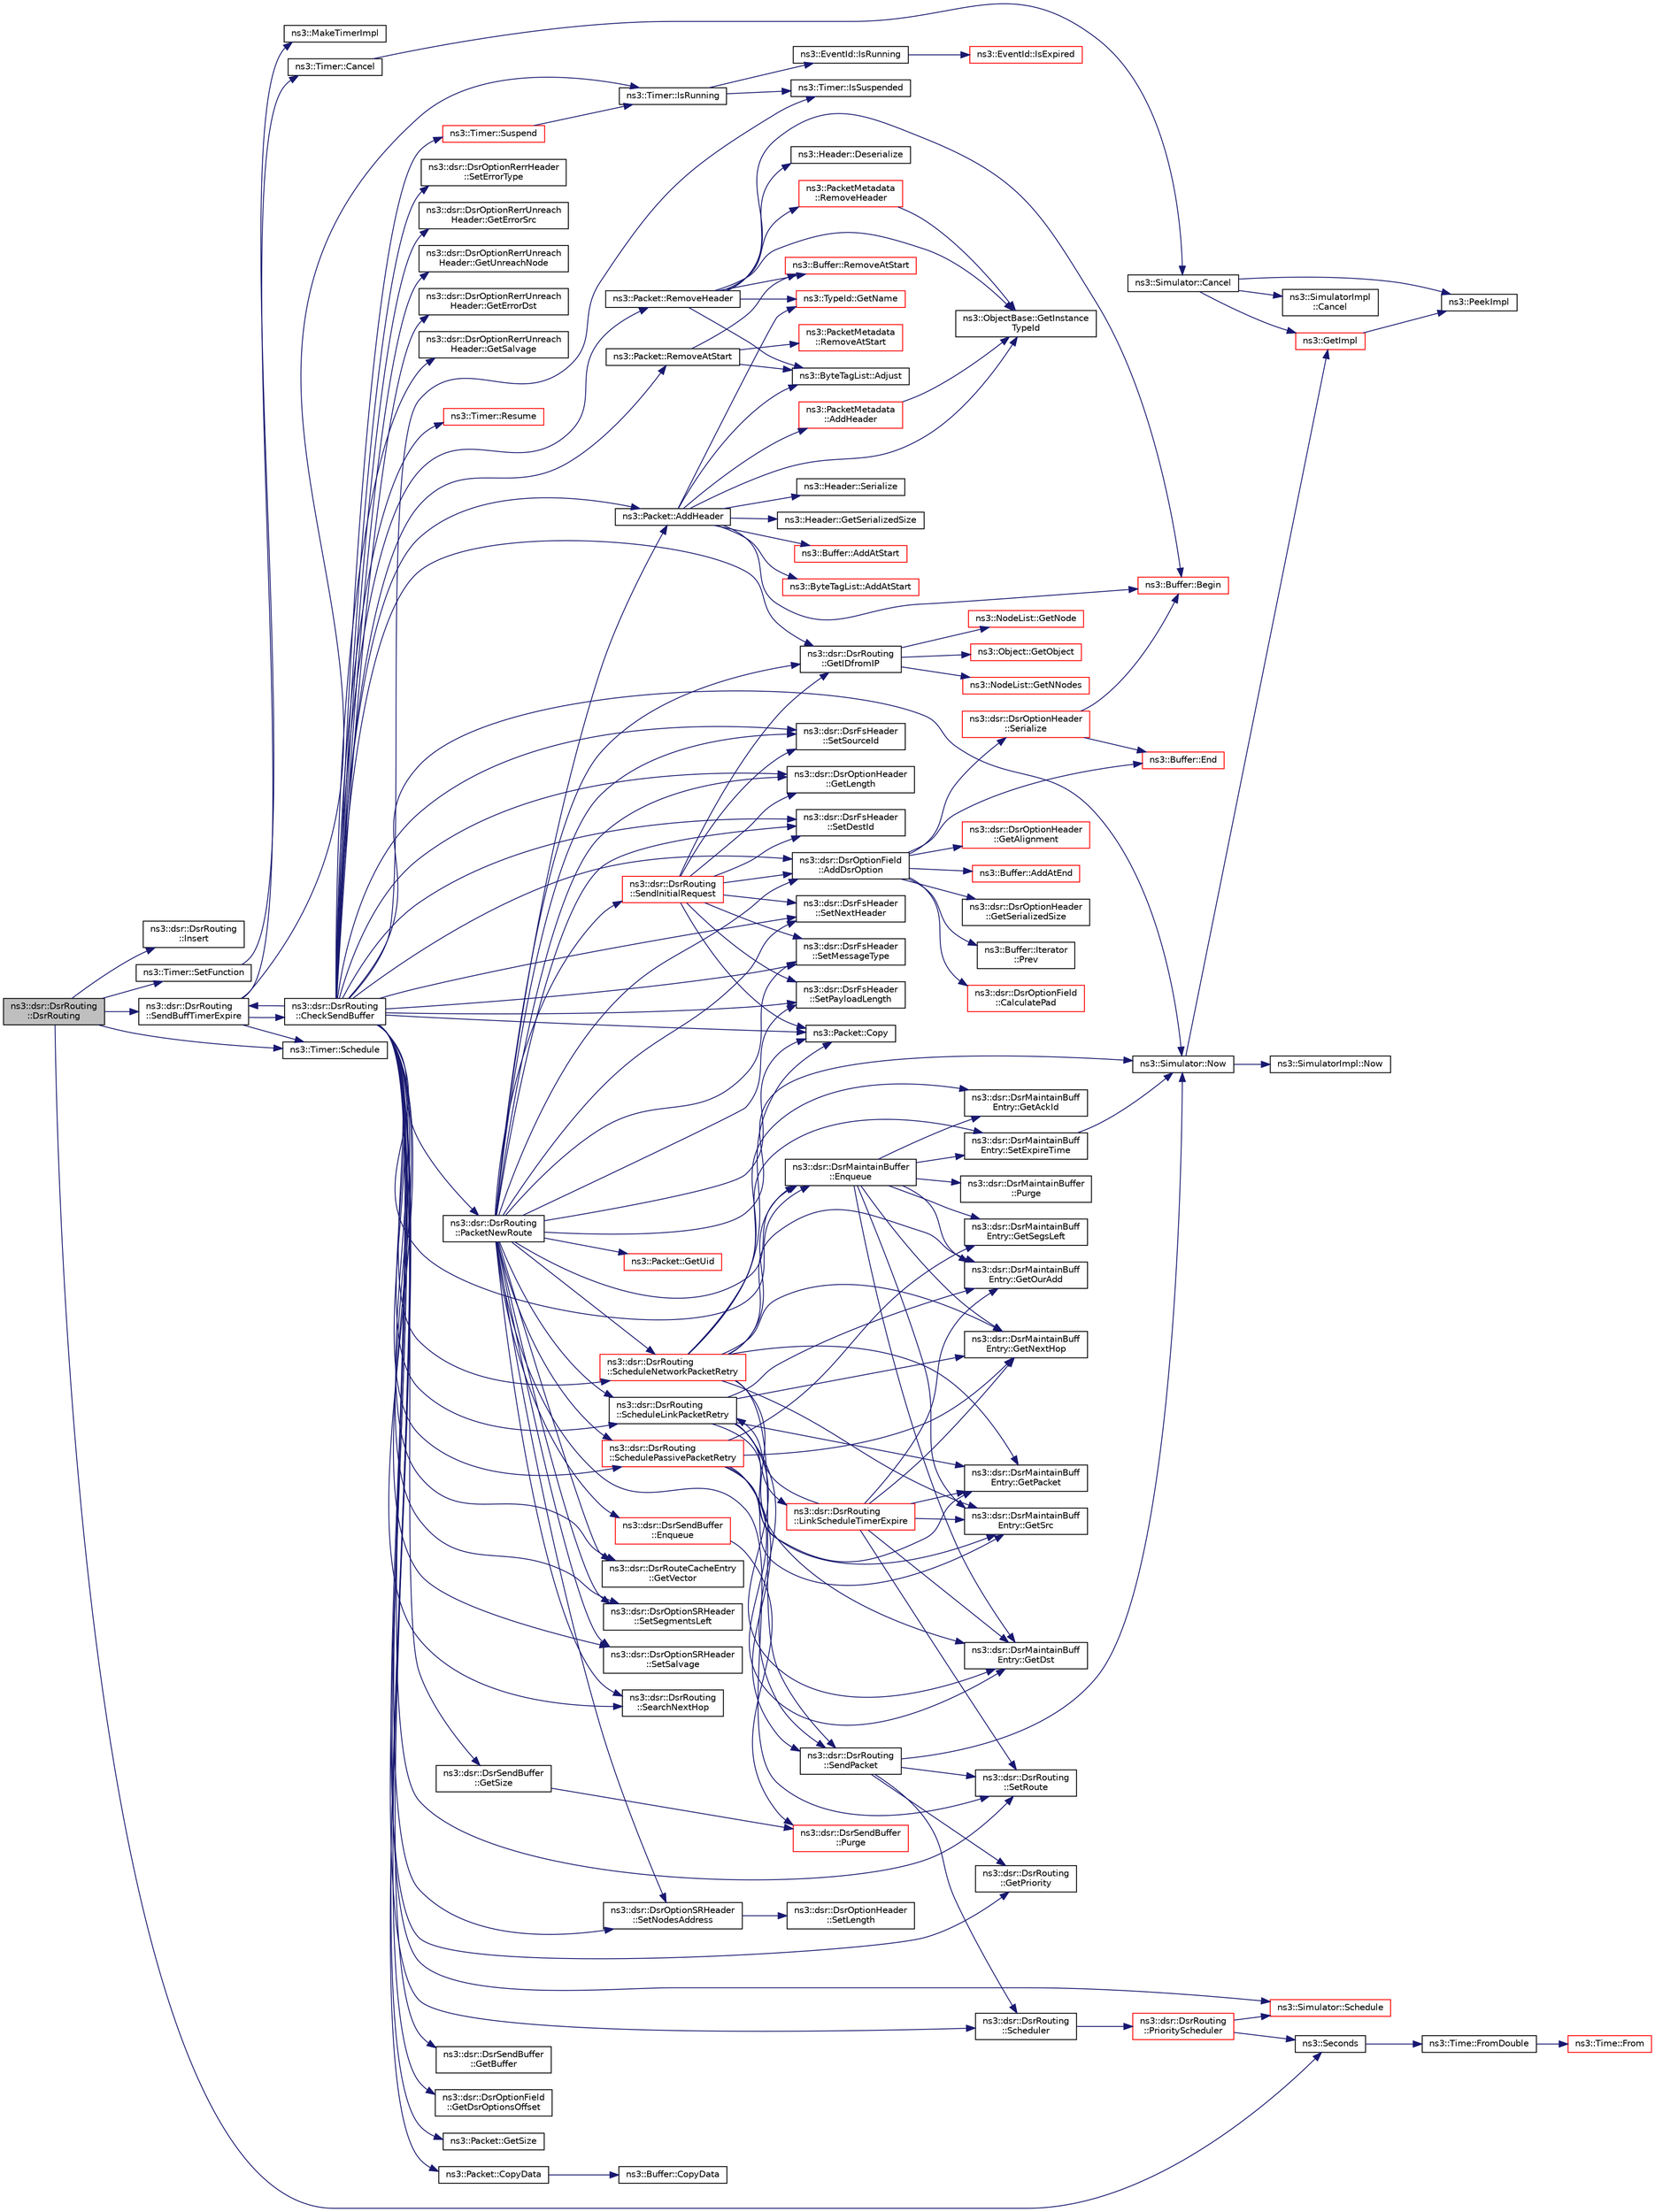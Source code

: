 digraph "ns3::dsr::DsrRouting::DsrRouting"
{
  edge [fontname="Helvetica",fontsize="10",labelfontname="Helvetica",labelfontsize="10"];
  node [fontname="Helvetica",fontsize="10",shape=record];
  rankdir="LR";
  Node1 [label="ns3::dsr::DsrRouting\l::DsrRouting",height=0.2,width=0.4,color="black", fillcolor="grey75", style="filled", fontcolor="black"];
  Node1 -> Node2 [color="midnightblue",fontsize="10",style="solid"];
  Node2 [label="ns3::dsr::DsrRouting\l::Insert",height=0.2,width=0.4,color="black", fillcolor="white", style="filled",URL="$df/d32/classns3_1_1dsr_1_1DsrRouting.html#af84bc8969d7d9e4ff167cab6bca88ce0",tooltip="Insert a new Dsr Option. "];
  Node1 -> Node3 [color="midnightblue",fontsize="10",style="solid"];
  Node3 [label="ns3::Timer::SetFunction",height=0.2,width=0.4,color="black", fillcolor="white", style="filled",URL="$d0/d3e/classns3_1_1Timer.html#a044b29030c9de99298d51ac0ccfc104c"];
  Node3 -> Node4 [color="midnightblue",fontsize="10",style="solid"];
  Node4 [label="ns3::MakeTimerImpl",height=0.2,width=0.4,color="black", fillcolor="white", style="filled",URL="$dc/d8c/group__timerimpl.html#ga748e39fd757c246f91d3488175ec12b5"];
  Node1 -> Node5 [color="midnightblue",fontsize="10",style="solid"];
  Node5 [label="ns3::dsr::DsrRouting\l::SendBuffTimerExpire",height=0.2,width=0.4,color="black", fillcolor="white", style="filled",URL="$df/d32/classns3_1_1dsr_1_1DsrRouting.html#a10273aec775b5cf12eafb03ee46c4397",tooltip="The send buffer timer expire. "];
  Node5 -> Node6 [color="midnightblue",fontsize="10",style="solid"];
  Node6 [label="ns3::Timer::IsRunning",height=0.2,width=0.4,color="black", fillcolor="white", style="filled",URL="$d0/d3e/classns3_1_1Timer.html#addbc6c740f21ddeb6ad358557962b24c"];
  Node6 -> Node7 [color="midnightblue",fontsize="10",style="solid"];
  Node7 [label="ns3::Timer::IsSuspended",height=0.2,width=0.4,color="black", fillcolor="white", style="filled",URL="$d0/d3e/classns3_1_1Timer.html#a6eaea57766ec5e85023264fe2fb69066"];
  Node6 -> Node8 [color="midnightblue",fontsize="10",style="solid"];
  Node8 [label="ns3::EventId::IsRunning",height=0.2,width=0.4,color="black", fillcolor="white", style="filled",URL="$d1/df8/classns3_1_1EventId.html#aabf8476d1a080c199ea0c6aa9ccea372"];
  Node8 -> Node9 [color="midnightblue",fontsize="10",style="solid"];
  Node9 [label="ns3::EventId::IsExpired",height=0.2,width=0.4,color="red", fillcolor="white", style="filled",URL="$d1/df8/classns3_1_1EventId.html#a5c30c92e7c1c34b4e8505cc07ed71b02"];
  Node5 -> Node10 [color="midnightblue",fontsize="10",style="solid"];
  Node10 [label="ns3::Timer::Cancel",height=0.2,width=0.4,color="black", fillcolor="white", style="filled",URL="$d0/d3e/classns3_1_1Timer.html#ac8261489cfc3361ab869ea2387cfc841"];
  Node10 -> Node11 [color="midnightblue",fontsize="10",style="solid"];
  Node11 [label="ns3::Simulator::Cancel",height=0.2,width=0.4,color="black", fillcolor="white", style="filled",URL="$d7/deb/classns3_1_1Simulator.html#a1b903a62d6117ef28f7ba3c6500689bf"];
  Node11 -> Node12 [color="midnightblue",fontsize="10",style="solid"];
  Node12 [label="ns3::PeekImpl",height=0.2,width=0.4,color="black", fillcolor="white", style="filled",URL="$d4/d8b/group__simulator.html#ga233c5c38de117e4e4a5a9cd168694792",tooltip="Get the static SimulatorImpl instance. "];
  Node11 -> Node13 [color="midnightblue",fontsize="10",style="solid"];
  Node13 [label="ns3::GetImpl",height=0.2,width=0.4,color="red", fillcolor="white", style="filled",URL="$d4/d8b/group__simulator.html#ga42eb4eddad41528d4d99794a3dae3fd0",tooltip="Get the SimulatorImpl singleton. "];
  Node13 -> Node12 [color="midnightblue",fontsize="10",style="solid"];
  Node11 -> Node14 [color="midnightblue",fontsize="10",style="solid"];
  Node14 [label="ns3::SimulatorImpl\l::Cancel",height=0.2,width=0.4,color="black", fillcolor="white", style="filled",URL="$d2/d19/classns3_1_1SimulatorImpl.html#ad117e616c99c915ddac6267a74804807"];
  Node5 -> Node15 [color="midnightblue",fontsize="10",style="solid"];
  Node15 [label="ns3::Timer::Schedule",height=0.2,width=0.4,color="black", fillcolor="white", style="filled",URL="$d0/d3e/classns3_1_1Timer.html#ac3345d696887578f518b19f359f7f94b"];
  Node5 -> Node16 [color="midnightblue",fontsize="10",style="solid"];
  Node16 [label="ns3::dsr::DsrRouting\l::CheckSendBuffer",height=0.2,width=0.4,color="black", fillcolor="white", style="filled",URL="$df/d32/classns3_1_1dsr_1_1DsrRouting.html#a03ace9023e9fe58434dc004123c7d9e0",tooltip="Check the send buffer of packets with route when send buffer timer expire. "];
  Node16 -> Node17 [color="midnightblue",fontsize="10",style="solid"];
  Node17 [label="ns3::Simulator::Now",height=0.2,width=0.4,color="black", fillcolor="white", style="filled",URL="$d7/deb/classns3_1_1Simulator.html#ac3178fa975b419f7875e7105be122800"];
  Node17 -> Node13 [color="midnightblue",fontsize="10",style="solid"];
  Node17 -> Node18 [color="midnightblue",fontsize="10",style="solid"];
  Node18 [label="ns3::SimulatorImpl::Now",height=0.2,width=0.4,color="black", fillcolor="white", style="filled",URL="$d2/d19/classns3_1_1SimulatorImpl.html#aa516c50060846adc6fd316e83ef0797c"];
  Node16 -> Node19 [color="midnightblue",fontsize="10",style="solid"];
  Node19 [label="ns3::dsr::DsrSendBuffer\l::GetSize",height=0.2,width=0.4,color="black", fillcolor="white", style="filled",URL="$da/d14/classns3_1_1dsr_1_1DsrSendBuffer.html#a0ecf75786eef7193fa5a5d84b2b7a1f0"];
  Node19 -> Node20 [color="midnightblue",fontsize="10",style="solid"];
  Node20 [label="ns3::dsr::DsrSendBuffer\l::Purge",height=0.2,width=0.4,color="red", fillcolor="white", style="filled",URL="$da/d14/classns3_1_1dsr_1_1DsrSendBuffer.html#a4fc2bdaf29505ff9ec26f75b2e387e29",tooltip="Remove all expired entries. "];
  Node16 -> Node21 [color="midnightblue",fontsize="10",style="solid"];
  Node21 [label="ns3::dsr::DsrSendBuffer\l::GetBuffer",height=0.2,width=0.4,color="black", fillcolor="white", style="filled",URL="$da/d14/classns3_1_1dsr_1_1DsrSendBuffer.html#ad21223587fd6ae3a42b124416e877305"];
  Node16 -> Node22 [color="midnightblue",fontsize="10",style="solid"];
  Node22 [label="ns3::Packet::RemoveHeader",height=0.2,width=0.4,color="black", fillcolor="white", style="filled",URL="$dd/d7a/classns3_1_1Packet.html#a0961eccf975d75f902d40956c93ba63e",tooltip="Deserialize and remove the header from the internal buffer. "];
  Node22 -> Node23 [color="midnightblue",fontsize="10",style="solid"];
  Node23 [label="ns3::Header::Deserialize",height=0.2,width=0.4,color="black", fillcolor="white", style="filled",URL="$d6/dae/classns3_1_1Header.html#a78be9400bb66b2a8543606f395ef5396"];
  Node22 -> Node24 [color="midnightblue",fontsize="10",style="solid"];
  Node24 [label="ns3::Buffer::Begin",height=0.2,width=0.4,color="red", fillcolor="white", style="filled",URL="$da/d85/classns3_1_1Buffer.html#a893d4bf50df13e730b6cd0fda91b967f"];
  Node22 -> Node25 [color="midnightblue",fontsize="10",style="solid"];
  Node25 [label="ns3::ObjectBase::GetInstance\lTypeId",height=0.2,width=0.4,color="black", fillcolor="white", style="filled",URL="$d2/dac/classns3_1_1ObjectBase.html#abe5b43a6f5b99a92a4c3122db31f06fb"];
  Node22 -> Node26 [color="midnightblue",fontsize="10",style="solid"];
  Node26 [label="ns3::TypeId::GetName",height=0.2,width=0.4,color="red", fillcolor="white", style="filled",URL="$d6/d11/classns3_1_1TypeId.html#aa3c41c79ae428b3cb396a9c6bb3ef314"];
  Node22 -> Node27 [color="midnightblue",fontsize="10",style="solid"];
  Node27 [label="ns3::Buffer::RemoveAtStart",height=0.2,width=0.4,color="red", fillcolor="white", style="filled",URL="$da/d85/classns3_1_1Buffer.html#adeecbb3e8f518aec6fee0437578ade4b"];
  Node22 -> Node28 [color="midnightblue",fontsize="10",style="solid"];
  Node28 [label="ns3::ByteTagList::Adjust",height=0.2,width=0.4,color="black", fillcolor="white", style="filled",URL="$dd/d64/classns3_1_1ByteTagList.html#a1fec06d7e6daaf8039cf2a148e4090f2"];
  Node22 -> Node29 [color="midnightblue",fontsize="10",style="solid"];
  Node29 [label="ns3::PacketMetadata\l::RemoveHeader",height=0.2,width=0.4,color="red", fillcolor="white", style="filled",URL="$d1/db1/classns3_1_1PacketMetadata.html#afa8a589ec783d4998516d7f39f21242d",tooltip="Remove an header. "];
  Node29 -> Node25 [color="midnightblue",fontsize="10",style="solid"];
  Node16 -> Node30 [color="midnightblue",fontsize="10",style="solid"];
  Node30 [label="ns3::dsr::DsrOptionField\l::GetDsrOptionsOffset",height=0.2,width=0.4,color="black", fillcolor="white", style="filled",URL="$d7/d28/classns3_1_1dsr_1_1DsrOptionField.html#a38af1f50ae6f4e7a4a4cf6afd99c5a74",tooltip="Get the offset where the options begin, measured from the start of the extension header. "];
  Node16 -> Node31 [color="midnightblue",fontsize="10",style="solid"];
  Node31 [label="ns3::Packet::RemoveAtStart",height=0.2,width=0.4,color="black", fillcolor="white", style="filled",URL="$dd/d7a/classns3_1_1Packet.html#a78aa207e7921dd2f9f7e0d0b7a1c730a",tooltip="Remove size bytes from the start of the current packet. "];
  Node31 -> Node27 [color="midnightblue",fontsize="10",style="solid"];
  Node31 -> Node28 [color="midnightblue",fontsize="10",style="solid"];
  Node31 -> Node32 [color="midnightblue",fontsize="10",style="solid"];
  Node32 [label="ns3::PacketMetadata\l::RemoveAtStart",height=0.2,width=0.4,color="red", fillcolor="white", style="filled",URL="$d1/db1/classns3_1_1PacketMetadata.html#a9a0300e7ae709f269d59b6733e590d56",tooltip="Remove a chunk of metadata at the metadata start. "];
  Node16 -> Node33 [color="midnightblue",fontsize="10",style="solid"];
  Node33 [label="ns3::Packet::Copy",height=0.2,width=0.4,color="black", fillcolor="white", style="filled",URL="$dd/d7a/classns3_1_1Packet.html#a5d5c70802a5f77fc5f0001e0cfc1898b",tooltip="performs a COW copy of the packet. "];
  Node16 -> Node34 [color="midnightblue",fontsize="10",style="solid"];
  Node34 [label="ns3::Packet::GetSize",height=0.2,width=0.4,color="black", fillcolor="white", style="filled",URL="$dd/d7a/classns3_1_1Packet.html#a462855c9929954d4301a4edfe55f4f1c",tooltip="Returns the the size in bytes of the packet (including the zero-filled initial payload). "];
  Node16 -> Node35 [color="midnightblue",fontsize="10",style="solid"];
  Node35 [label="ns3::Packet::CopyData",height=0.2,width=0.4,color="black", fillcolor="white", style="filled",URL="$dd/d7a/classns3_1_1Packet.html#a5a6d304b9e0d90733919ffe224b98f0d",tooltip="Copy the packet contents to a byte buffer. "];
  Node35 -> Node36 [color="midnightblue",fontsize="10",style="solid"];
  Node36 [label="ns3::Buffer::CopyData",height=0.2,width=0.4,color="black", fillcolor="white", style="filled",URL="$da/d85/classns3_1_1Buffer.html#aec4a3fd349f94e449b4b2d14dd964a4c"];
  Node16 -> Node37 [color="midnightblue",fontsize="10",style="solid"];
  Node37 [label="ns3::dsr::DsrOptionRerrHeader\l::SetErrorType",height=0.2,width=0.4,color="black", fillcolor="white", style="filled",URL="$d6/d26/classns3_1_1dsr_1_1DsrOptionRerrHeader.html#a276e77bd18c2df8bee92759f6d789701",tooltip="Set the route error type. "];
  Node16 -> Node38 [color="midnightblue",fontsize="10",style="solid"];
  Node38 [label="ns3::dsr::DsrOptionRerrUnreach\lHeader::GetErrorSrc",height=0.2,width=0.4,color="black", fillcolor="white", style="filled",URL="$d0/d90/classns3_1_1dsr_1_1DsrOptionRerrUnreachHeader.html#af20fee94c77b871730fae3e29b4a0f4a",tooltip="Get the route error source address. "];
  Node16 -> Node39 [color="midnightblue",fontsize="10",style="solid"];
  Node39 [label="ns3::dsr::DsrOptionRerrUnreach\lHeader::GetUnreachNode",height=0.2,width=0.4,color="black", fillcolor="white", style="filled",URL="$d0/d90/classns3_1_1dsr_1_1DsrOptionRerrUnreachHeader.html#a25398f4ae81b699369559c861404e0b9",tooltip="Get the unreachable node ip address. "];
  Node16 -> Node40 [color="midnightblue",fontsize="10",style="solid"];
  Node40 [label="ns3::dsr::DsrOptionRerrUnreach\lHeader::GetErrorDst",height=0.2,width=0.4,color="black", fillcolor="white", style="filled",URL="$d0/d90/classns3_1_1dsr_1_1DsrOptionRerrUnreachHeader.html#ad52af57129fd6d28969a2a1f256b5cd5",tooltip="Get the error destination ip address. "];
  Node16 -> Node41 [color="midnightblue",fontsize="10",style="solid"];
  Node41 [label="ns3::dsr::DsrOptionRerrUnreach\lHeader::GetSalvage",height=0.2,width=0.4,color="black", fillcolor="white", style="filled",URL="$d0/d90/classns3_1_1dsr_1_1DsrOptionRerrUnreachHeader.html#accb89e9b2908de0a0fcd4db3a0ec2246",tooltip="Get the salvage value of the packet. "];
  Node16 -> Node42 [color="midnightblue",fontsize="10",style="solid"];
  Node42 [label="ns3::dsr::DsrRouteCacheEntry\l::GetVector",height=0.2,width=0.4,color="black", fillcolor="white", style="filled",URL="$d3/d34/classns3_1_1dsr_1_1DsrRouteCacheEntry.html#ae4da0e5291ffddc5ea66df0a8085bb6c"];
  Node16 -> Node43 [color="midnightblue",fontsize="10",style="solid"];
  Node43 [label="ns3::dsr::DsrOptionSRHeader\l::SetNodesAddress",height=0.2,width=0.4,color="black", fillcolor="white", style="filled",URL="$dc/d0a/classns3_1_1dsr_1_1DsrOptionSRHeader.html#aede4f60ddf515ed837f9c0d64cf8dadd",tooltip="Set the vector of ipv4 address. "];
  Node43 -> Node44 [color="midnightblue",fontsize="10",style="solid"];
  Node44 [label="ns3::dsr::DsrOptionHeader\l::SetLength",height=0.2,width=0.4,color="black", fillcolor="white", style="filled",URL="$da/d3b/classns3_1_1dsr_1_1DsrOptionHeader.html#ac13ae881ef80b4c2fce6d59f8aa0fa3e",tooltip="Set the option length. "];
  Node16 -> Node45 [color="midnightblue",fontsize="10",style="solid"];
  Node45 [label="ns3::dsr::DsrOptionSRHeader\l::SetSegmentsLeft",height=0.2,width=0.4,color="black", fillcolor="white", style="filled",URL="$dc/d0a/classns3_1_1dsr_1_1DsrOptionSRHeader.html#ab4f451b0b38ab65c84c18d0c3cbb5fd9"];
  Node16 -> Node46 [color="midnightblue",fontsize="10",style="solid"];
  Node46 [label="ns3::dsr::DsrOptionSRHeader\l::SetSalvage",height=0.2,width=0.4,color="black", fillcolor="white", style="filled",URL="$dc/d0a/classns3_1_1dsr_1_1DsrOptionSRHeader.html#a70a69c4774bf6dc7d5e840a2e5e67b71"];
  Node16 -> Node47 [color="midnightblue",fontsize="10",style="solid"];
  Node47 [label="ns3::dsr::DsrRouting\l::SearchNextHop",height=0.2,width=0.4,color="black", fillcolor="white", style="filled",URL="$df/d32/classns3_1_1dsr_1_1DsrRouting.html#aa1b16658c14499af76ca7dd69c034f22",tooltip="Get the next hop of the route. "];
  Node16 -> Node48 [color="midnightblue",fontsize="10",style="solid"];
  Node48 [label="ns3::dsr::DsrRouting\l::PacketNewRoute",height=0.2,width=0.4,color="black", fillcolor="white", style="filled",URL="$df/d32/classns3_1_1dsr_1_1DsrRouting.html#ae70ab39db551d1d81afc081196f78017",tooltip="When route vector corrupted, originate a new packet, normally not happening. "];
  Node48 -> Node17 [color="midnightblue",fontsize="10",style="solid"];
  Node48 -> Node33 [color="midnightblue",fontsize="10",style="solid"];
  Node48 -> Node49 [color="midnightblue",fontsize="10",style="solid"];
  Node49 [label="ns3::dsr::DsrSendBuffer\l::Enqueue",height=0.2,width=0.4,color="red", fillcolor="white", style="filled",URL="$da/d14/classns3_1_1dsr_1_1DsrSendBuffer.html#aac846f6a38f6fc6431c8483103ed5121"];
  Node49 -> Node20 [color="midnightblue",fontsize="10",style="solid"];
  Node48 -> Node50 [color="midnightblue",fontsize="10",style="solid"];
  Node50 [label="ns3::Packet::GetUid",height=0.2,width=0.4,color="red", fillcolor="white", style="filled",URL="$dd/d7a/classns3_1_1Packet.html#a1f212c825b50e54d94f5b9ae99592e6a",tooltip="Returns the packet&#39;s Uid. "];
  Node48 -> Node51 [color="midnightblue",fontsize="10",style="solid"];
  Node51 [label="ns3::dsr::DsrRouting\l::SendInitialRequest",height=0.2,width=0.4,color="red", fillcolor="white", style="filled",URL="$df/d32/classns3_1_1dsr_1_1DsrRouting.html#a74777d1806e768fccc1c2fe169b42c98",tooltip="Broadcast the route request packet in subnet. "];
  Node51 -> Node52 [color="midnightblue",fontsize="10",style="solid"];
  Node52 [label="ns3::dsr::DsrFsHeader\l::SetNextHeader",height=0.2,width=0.4,color="black", fillcolor="white", style="filled",URL="$dc/dc2/classns3_1_1dsr_1_1DsrFsHeader.html#a31fa870af83764f8de3e37b739e0df39",tooltip="Set the \"Next header\" field. "];
  Node51 -> Node53 [color="midnightblue",fontsize="10",style="solid"];
  Node53 [label="ns3::dsr::DsrFsHeader\l::SetMessageType",height=0.2,width=0.4,color="black", fillcolor="white", style="filled",URL="$dc/dc2/classns3_1_1dsr_1_1DsrFsHeader.html#ab53490ba4b796d8bc64e2387cb614808"];
  Node51 -> Node54 [color="midnightblue",fontsize="10",style="solid"];
  Node54 [label="ns3::dsr::DsrFsHeader\l::SetSourceId",height=0.2,width=0.4,color="black", fillcolor="white", style="filled",URL="$dc/dc2/classns3_1_1dsr_1_1DsrFsHeader.html#a23f04e783e7f9e900bf17f173d96f4ee"];
  Node51 -> Node55 [color="midnightblue",fontsize="10",style="solid"];
  Node55 [label="ns3::dsr::DsrRouting\l::GetIDfromIP",height=0.2,width=0.4,color="black", fillcolor="white", style="filled",URL="$df/d32/classns3_1_1dsr_1_1DsrRouting.html#a4593e50d5f36e9b9b013fe0422067c44",tooltip="Get the node id from ip address. "];
  Node55 -> Node56 [color="midnightblue",fontsize="10",style="solid"];
  Node56 [label="ns3::NodeList::GetNNodes",height=0.2,width=0.4,color="red", fillcolor="white", style="filled",URL="$d0/dd8/classns3_1_1NodeList.html#a1d110b1670005895dd5812baab13682a"];
  Node55 -> Node57 [color="midnightblue",fontsize="10",style="solid"];
  Node57 [label="ns3::NodeList::GetNode",height=0.2,width=0.4,color="red", fillcolor="white", style="filled",URL="$d0/dd8/classns3_1_1NodeList.html#a80ac09977d48d29db5c704ac8483cf6c"];
  Node55 -> Node58 [color="midnightblue",fontsize="10",style="solid"];
  Node58 [label="ns3::Object::GetObject",height=0.2,width=0.4,color="red", fillcolor="white", style="filled",URL="$d9/d77/classns3_1_1Object.html#a13e18c00017096c8381eb651d5bd0783"];
  Node51 -> Node59 [color="midnightblue",fontsize="10",style="solid"];
  Node59 [label="ns3::dsr::DsrFsHeader\l::SetDestId",height=0.2,width=0.4,color="black", fillcolor="white", style="filled",URL="$dc/dc2/classns3_1_1dsr_1_1DsrFsHeader.html#a366ce2a526714d7d5c1b030c93cfce2b"];
  Node51 -> Node60 [color="midnightblue",fontsize="10",style="solid"];
  Node60 [label="ns3::dsr::DsrOptionField\l::AddDsrOption",height=0.2,width=0.4,color="black", fillcolor="white", style="filled",URL="$d7/d28/classns3_1_1dsr_1_1DsrOptionField.html#acd03d07018e22f5e2b23975fae84fb3c",tooltip="Serialize the option, prepending pad1 or padn option as necessary. "];
  Node60 -> Node61 [color="midnightblue",fontsize="10",style="solid"];
  Node61 [label="ns3::dsr::DsrOptionField\l::CalculatePad",height=0.2,width=0.4,color="red", fillcolor="white", style="filled",URL="$d7/d28/classns3_1_1dsr_1_1DsrOptionField.html#a83b979a52f0e70889f34e58ea5398433",tooltip="Calculate padding. "];
  Node60 -> Node62 [color="midnightblue",fontsize="10",style="solid"];
  Node62 [label="ns3::dsr::DsrOptionHeader\l::GetAlignment",height=0.2,width=0.4,color="red", fillcolor="white", style="filled",URL="$da/d3b/classns3_1_1dsr_1_1DsrOptionHeader.html#aec0e060fd744d1c002c5b80c74a44232",tooltip="Get the Alignment requirement of this option header. "];
  Node60 -> Node63 [color="midnightblue",fontsize="10",style="solid"];
  Node63 [label="ns3::Buffer::AddAtEnd",height=0.2,width=0.4,color="red", fillcolor="white", style="filled",URL="$da/d85/classns3_1_1Buffer.html#a92dd87809af24fb10696fee9a9cb56cf"];
  Node60 -> Node64 [color="midnightblue",fontsize="10",style="solid"];
  Node64 [label="ns3::dsr::DsrOptionHeader\l::GetSerializedSize",height=0.2,width=0.4,color="black", fillcolor="white", style="filled",URL="$da/d3b/classns3_1_1dsr_1_1DsrOptionHeader.html#a654dd65cf8686660e0b7a32c84a432ce",tooltip="Get the serialized size of the packet. "];
  Node60 -> Node65 [color="midnightblue",fontsize="10",style="solid"];
  Node65 [label="ns3::Buffer::End",height=0.2,width=0.4,color="red", fillcolor="white", style="filled",URL="$da/d85/classns3_1_1Buffer.html#a52207c7aed7bae89fba2f9e997c82724"];
  Node60 -> Node66 [color="midnightblue",fontsize="10",style="solid"];
  Node66 [label="ns3::Buffer::Iterator\l::Prev",height=0.2,width=0.4,color="black", fillcolor="white", style="filled",URL="$d0/daf/classns3_1_1Buffer_1_1Iterator.html#a9913fb3b506a9f6efe46060531f051d8"];
  Node60 -> Node67 [color="midnightblue",fontsize="10",style="solid"];
  Node67 [label="ns3::dsr::DsrOptionHeader\l::Serialize",height=0.2,width=0.4,color="red", fillcolor="white", style="filled",URL="$da/d3b/classns3_1_1dsr_1_1DsrOptionHeader.html#a04d7999f22a25e1ccbde838e6c9bd7e1",tooltip="Serialize the packet. "];
  Node67 -> Node24 [color="midnightblue",fontsize="10",style="solid"];
  Node67 -> Node65 [color="midnightblue",fontsize="10",style="solid"];
  Node51 -> Node68 [color="midnightblue",fontsize="10",style="solid"];
  Node68 [label="ns3::dsr::DsrOptionHeader\l::GetLength",height=0.2,width=0.4,color="black", fillcolor="white", style="filled",URL="$da/d3b/classns3_1_1dsr_1_1DsrOptionHeader.html#a0db5f2db2771d63e9579de6824a1cd5c",tooltip="Get the option length. "];
  Node51 -> Node69 [color="midnightblue",fontsize="10",style="solid"];
  Node69 [label="ns3::dsr::DsrFsHeader\l::SetPayloadLength",height=0.2,width=0.4,color="black", fillcolor="white", style="filled",URL="$dc/dc2/classns3_1_1dsr_1_1DsrFsHeader.html#ad5d554d06faf5eb5b98d30a5eee9c87e"];
  Node51 -> Node33 [color="midnightblue",fontsize="10",style="solid"];
  Node48 -> Node52 [color="midnightblue",fontsize="10",style="solid"];
  Node48 -> Node53 [color="midnightblue",fontsize="10",style="solid"];
  Node48 -> Node54 [color="midnightblue",fontsize="10",style="solid"];
  Node48 -> Node55 [color="midnightblue",fontsize="10",style="solid"];
  Node48 -> Node59 [color="midnightblue",fontsize="10",style="solid"];
  Node48 -> Node42 [color="midnightblue",fontsize="10",style="solid"];
  Node48 -> Node47 [color="midnightblue",fontsize="10",style="solid"];
  Node48 -> Node43 [color="midnightblue",fontsize="10",style="solid"];
  Node48 -> Node45 [color="midnightblue",fontsize="10",style="solid"];
  Node48 -> Node46 [color="midnightblue",fontsize="10",style="solid"];
  Node48 -> Node68 [color="midnightblue",fontsize="10",style="solid"];
  Node48 -> Node69 [color="midnightblue",fontsize="10",style="solid"];
  Node48 -> Node60 [color="midnightblue",fontsize="10",style="solid"];
  Node48 -> Node70 [color="midnightblue",fontsize="10",style="solid"];
  Node70 [label="ns3::Packet::AddHeader",height=0.2,width=0.4,color="black", fillcolor="white", style="filled",URL="$dd/d7a/classns3_1_1Packet.html#a465108c595a0bc592095cbcab1832ed8",tooltip="Add header to this packet. "];
  Node70 -> Node71 [color="midnightblue",fontsize="10",style="solid"];
  Node71 [label="ns3::Header::GetSerializedSize",height=0.2,width=0.4,color="black", fillcolor="white", style="filled",URL="$d6/dae/classns3_1_1Header.html#a6ef0497eabc1b1fb0ad42738eb73f934"];
  Node70 -> Node25 [color="midnightblue",fontsize="10",style="solid"];
  Node70 -> Node26 [color="midnightblue",fontsize="10",style="solid"];
  Node70 -> Node72 [color="midnightblue",fontsize="10",style="solid"];
  Node72 [label="ns3::Buffer::AddAtStart",height=0.2,width=0.4,color="red", fillcolor="white", style="filled",URL="$da/d85/classns3_1_1Buffer.html#a8abd8164c3671d3dadc98fc66fade7b1"];
  Node70 -> Node28 [color="midnightblue",fontsize="10",style="solid"];
  Node70 -> Node73 [color="midnightblue",fontsize="10",style="solid"];
  Node73 [label="ns3::ByteTagList::AddAtStart",height=0.2,width=0.4,color="red", fillcolor="white", style="filled",URL="$dd/d64/classns3_1_1ByteTagList.html#acb4563fbe4299c55af41ba7a166b71d5"];
  Node70 -> Node74 [color="midnightblue",fontsize="10",style="solid"];
  Node74 [label="ns3::Header::Serialize",height=0.2,width=0.4,color="black", fillcolor="white", style="filled",URL="$d6/dae/classns3_1_1Header.html#afb61f1aac69ff8349a6bfe521fab5404"];
  Node70 -> Node24 [color="midnightblue",fontsize="10",style="solid"];
  Node70 -> Node75 [color="midnightblue",fontsize="10",style="solid"];
  Node75 [label="ns3::PacketMetadata\l::AddHeader",height=0.2,width=0.4,color="red", fillcolor="white", style="filled",URL="$d1/db1/classns3_1_1PacketMetadata.html#abdce736c4c5f647242f0808c0d2f9249",tooltip="Add an header. "];
  Node75 -> Node25 [color="midnightblue",fontsize="10",style="solid"];
  Node48 -> Node76 [color="midnightblue",fontsize="10",style="solid"];
  Node76 [label="ns3::dsr::DsrRouting\l::SetRoute",height=0.2,width=0.4,color="black", fillcolor="white", style="filled",URL="$df/d32/classns3_1_1dsr_1_1DsrRouting.html#a8a726fb52558a1a8172a5bd5b8cdb072",tooltip="Set the route to use for data packets, used by the option headers when sending data/control packets..."];
  Node48 -> Node77 [color="midnightblue",fontsize="10",style="solid"];
  Node77 [label="ns3::dsr::DsrMaintainBuffer\l::Enqueue",height=0.2,width=0.4,color="black", fillcolor="white", style="filled",URL="$d2/d89/classns3_1_1dsr_1_1DsrMaintainBuffer.html#a8ec30b5b9b0f6af36e61867327a47717",tooltip="Push entry in queue, if there is no entry with the same packet and destination address in queue..."];
  Node77 -> Node78 [color="midnightblue",fontsize="10",style="solid"];
  Node78 [label="ns3::dsr::DsrMaintainBuffer\l::Purge",height=0.2,width=0.4,color="black", fillcolor="white", style="filled",URL="$d2/d89/classns3_1_1dsr_1_1DsrMaintainBuffer.html#af12ee29b56abcaac29b60c0a544494b9",tooltip="Remove all expired entries. "];
  Node77 -> Node79 [color="midnightblue",fontsize="10",style="solid"];
  Node79 [label="ns3::dsr::DsrMaintainBuff\lEntry::GetNextHop",height=0.2,width=0.4,color="black", fillcolor="white", style="filled",URL="$dd/d10/classns3_1_1dsr_1_1DsrMaintainBuffEntry.html#a6a984d4169f808eb39c29468a03a7d62"];
  Node77 -> Node80 [color="midnightblue",fontsize="10",style="solid"];
  Node80 [label="ns3::dsr::DsrMaintainBuff\lEntry::GetOurAdd",height=0.2,width=0.4,color="black", fillcolor="white", style="filled",URL="$dd/d10/classns3_1_1dsr_1_1DsrMaintainBuffEntry.html#ac5e99d05ac9b0881ef0470a995f18e8c"];
  Node77 -> Node81 [color="midnightblue",fontsize="10",style="solid"];
  Node81 [label="ns3::dsr::DsrMaintainBuff\lEntry::GetSrc",height=0.2,width=0.4,color="black", fillcolor="white", style="filled",URL="$dd/d10/classns3_1_1dsr_1_1DsrMaintainBuffEntry.html#a025b861fb199499a6f4dfe0b3197bb87"];
  Node77 -> Node82 [color="midnightblue",fontsize="10",style="solid"];
  Node82 [label="ns3::dsr::DsrMaintainBuff\lEntry::GetDst",height=0.2,width=0.4,color="black", fillcolor="white", style="filled",URL="$dd/d10/classns3_1_1dsr_1_1DsrMaintainBuffEntry.html#ad943ce9ebc5e0154242f81da6196d472"];
  Node77 -> Node83 [color="midnightblue",fontsize="10",style="solid"];
  Node83 [label="ns3::dsr::DsrMaintainBuff\lEntry::GetAckId",height=0.2,width=0.4,color="black", fillcolor="white", style="filled",URL="$dd/d10/classns3_1_1dsr_1_1DsrMaintainBuffEntry.html#a2b1da51431035855f1c290c7381aa8a9"];
  Node77 -> Node84 [color="midnightblue",fontsize="10",style="solid"];
  Node84 [label="ns3::dsr::DsrMaintainBuff\lEntry::GetSegsLeft",height=0.2,width=0.4,color="black", fillcolor="white", style="filled",URL="$dd/d10/classns3_1_1dsr_1_1DsrMaintainBuffEntry.html#ab07ea9b27cc40b101bf3c3b233c5170f"];
  Node77 -> Node85 [color="midnightblue",fontsize="10",style="solid"];
  Node85 [label="ns3::dsr::DsrMaintainBuff\lEntry::SetExpireTime",height=0.2,width=0.4,color="black", fillcolor="white", style="filled",URL="$dd/d10/classns3_1_1dsr_1_1DsrMaintainBuffEntry.html#a07a079b2093dde9f877bc9c8d75fe843"];
  Node85 -> Node17 [color="midnightblue",fontsize="10",style="solid"];
  Node48 -> Node86 [color="midnightblue",fontsize="10",style="solid"];
  Node86 [label="ns3::dsr::DsrRouting\l::ScheduleLinkPacketRetry",height=0.2,width=0.4,color="black", fillcolor="white", style="filled",URL="$df/d32/classns3_1_1dsr_1_1DsrRouting.html#a947d831bc0964240b1a41b3a09832eff",tooltip="Schedule the packet retransmission based on link-layer acknowledgment. "];
  Node86 -> Node87 [color="midnightblue",fontsize="10",style="solid"];
  Node87 [label="ns3::dsr::DsrMaintainBuff\lEntry::GetPacket",height=0.2,width=0.4,color="black", fillcolor="white", style="filled",URL="$dd/d10/classns3_1_1dsr_1_1DsrMaintainBuffEntry.html#a3e47d107d9907f8bdf287c0d9915e3ba"];
  Node86 -> Node81 [color="midnightblue",fontsize="10",style="solid"];
  Node86 -> Node79 [color="midnightblue",fontsize="10",style="solid"];
  Node86 -> Node88 [color="midnightblue",fontsize="10",style="solid"];
  Node88 [label="ns3::dsr::DsrRouting\l::SendPacket",height=0.2,width=0.4,color="black", fillcolor="white", style="filled",URL="$df/d32/classns3_1_1dsr_1_1DsrRouting.html#a84a2caf24a41eef8993b64cb22874f95",tooltip="This function is called by when really sending out the packet. "];
  Node88 -> Node76 [color="midnightblue",fontsize="10",style="solid"];
  Node88 -> Node89 [color="midnightblue",fontsize="10",style="solid"];
  Node89 [label="ns3::dsr::DsrRouting\l::GetPriority",height=0.2,width=0.4,color="black", fillcolor="white", style="filled",URL="$df/d32/classns3_1_1dsr_1_1DsrRouting.html#a67d111b0188b6e2210d1b4782820f8e3",tooltip="Set the priority of the packet in network queue. "];
  Node88 -> Node17 [color="midnightblue",fontsize="10",style="solid"];
  Node88 -> Node90 [color="midnightblue",fontsize="10",style="solid"];
  Node90 [label="ns3::dsr::DsrRouting\l::Scheduler",height=0.2,width=0.4,color="black", fillcolor="white", style="filled",URL="$df/d32/classns3_1_1dsr_1_1DsrRouting.html#aa518edb174bccce1062304404424c6e0",tooltip="This function is called to schedule sending packets from the network queue. "];
  Node90 -> Node91 [color="midnightblue",fontsize="10",style="solid"];
  Node91 [label="ns3::dsr::DsrRouting\l::PriorityScheduler",height=0.2,width=0.4,color="red", fillcolor="white", style="filled",URL="$df/d32/classns3_1_1dsr_1_1DsrRouting.html#aefc4dde8bd52b5b631a7ebf1d5924210",tooltip="This function is called to schedule sending packets from the network queue by priority. "];
  Node91 -> Node92 [color="midnightblue",fontsize="10",style="solid"];
  Node92 [label="ns3::Simulator::Schedule",height=0.2,width=0.4,color="red", fillcolor="white", style="filled",URL="$d7/deb/classns3_1_1Simulator.html#a671882c894a08af4a5e91181bf1eec13"];
  Node91 -> Node93 [color="midnightblue",fontsize="10",style="solid"];
  Node93 [label="ns3::Seconds",height=0.2,width=0.4,color="black", fillcolor="white", style="filled",URL="$d1/dec/group__timecivil.html#ga33c34b816f8ff6628e33d5c8e9713b9e"];
  Node93 -> Node94 [color="midnightblue",fontsize="10",style="solid"];
  Node94 [label="ns3::Time::FromDouble",height=0.2,width=0.4,color="black", fillcolor="white", style="filled",URL="$dc/d04/classns3_1_1Time.html#a60e845f4a74e62495b86356afe604cb4"];
  Node94 -> Node95 [color="midnightblue",fontsize="10",style="solid"];
  Node95 [label="ns3::Time::From",height=0.2,width=0.4,color="red", fillcolor="white", style="filled",URL="$dc/d04/classns3_1_1Time.html#a34e4acc13d0e08cc8cb9cd3b838b9baf"];
  Node86 -> Node82 [color="midnightblue",fontsize="10",style="solid"];
  Node86 -> Node80 [color="midnightblue",fontsize="10",style="solid"];
  Node86 -> Node96 [color="midnightblue",fontsize="10",style="solid"];
  Node96 [label="ns3::dsr::DsrRouting\l::LinkScheduleTimerExpire",height=0.2,width=0.4,color="red", fillcolor="white", style="filled",URL="$df/d32/classns3_1_1dsr_1_1DsrRouting.html#ab0ce215bf5359f4d6d4541b8a479007c",tooltip="This function deals with packet retransmission timer expire using link acknowledgment. "];
  Node96 -> Node79 [color="midnightblue",fontsize="10",style="solid"];
  Node96 -> Node87 [color="midnightblue",fontsize="10",style="solid"];
  Node96 -> Node76 [color="midnightblue",fontsize="10",style="solid"];
  Node96 -> Node81 [color="midnightblue",fontsize="10",style="solid"];
  Node96 -> Node82 [color="midnightblue",fontsize="10",style="solid"];
  Node96 -> Node80 [color="midnightblue",fontsize="10",style="solid"];
  Node96 -> Node86 [color="midnightblue",fontsize="10",style="solid"];
  Node48 -> Node97 [color="midnightblue",fontsize="10",style="solid"];
  Node97 [label="ns3::dsr::DsrRouting\l::SchedulePassivePacketRetry",height=0.2,width=0.4,color="red", fillcolor="white", style="filled",URL="$df/d32/classns3_1_1dsr_1_1DsrRouting.html#abfdfa37822a492971fdf24540b635039",tooltip="Schedule the packet retransmission based on passive acknowledgment. "];
  Node97 -> Node87 [color="midnightblue",fontsize="10",style="solid"];
  Node97 -> Node81 [color="midnightblue",fontsize="10",style="solid"];
  Node97 -> Node79 [color="midnightblue",fontsize="10",style="solid"];
  Node97 -> Node88 [color="midnightblue",fontsize="10",style="solid"];
  Node97 -> Node82 [color="midnightblue",fontsize="10",style="solid"];
  Node97 -> Node84 [color="midnightblue",fontsize="10",style="solid"];
  Node48 -> Node98 [color="midnightblue",fontsize="10",style="solid"];
  Node98 [label="ns3::dsr::DsrRouting\l::ScheduleNetworkPacketRetry",height=0.2,width=0.4,color="red", fillcolor="white", style="filled",URL="$df/d32/classns3_1_1dsr_1_1DsrRouting.html#a6a18c6baa374d5e6a68f8952d1afdb13",tooltip="Schedule the packet retransmission based on network layer acknowledgment. "];
  Node98 -> Node79 [color="midnightblue",fontsize="10",style="solid"];
  Node98 -> Node87 [color="midnightblue",fontsize="10",style="solid"];
  Node98 -> Node81 [color="midnightblue",fontsize="10",style="solid"];
  Node98 -> Node88 [color="midnightblue",fontsize="10",style="solid"];
  Node98 -> Node33 [color="midnightblue",fontsize="10",style="solid"];
  Node98 -> Node85 [color="midnightblue",fontsize="10",style="solid"];
  Node98 -> Node83 [color="midnightblue",fontsize="10",style="solid"];
  Node98 -> Node80 [color="midnightblue",fontsize="10",style="solid"];
  Node98 -> Node82 [color="midnightblue",fontsize="10",style="solid"];
  Node98 -> Node77 [color="midnightblue",fontsize="10",style="solid"];
  Node16 -> Node76 [color="midnightblue",fontsize="10",style="solid"];
  Node16 -> Node68 [color="midnightblue",fontsize="10",style="solid"];
  Node16 -> Node52 [color="midnightblue",fontsize="10",style="solid"];
  Node16 -> Node53 [color="midnightblue",fontsize="10",style="solid"];
  Node16 -> Node54 [color="midnightblue",fontsize="10",style="solid"];
  Node16 -> Node55 [color="midnightblue",fontsize="10",style="solid"];
  Node16 -> Node59 [color="midnightblue",fontsize="10",style="solid"];
  Node16 -> Node69 [color="midnightblue",fontsize="10",style="solid"];
  Node16 -> Node60 [color="midnightblue",fontsize="10",style="solid"];
  Node16 -> Node70 [color="midnightblue",fontsize="10",style="solid"];
  Node16 -> Node89 [color="midnightblue",fontsize="10",style="solid"];
  Node16 -> Node90 [color="midnightblue",fontsize="10",style="solid"];
  Node16 -> Node77 [color="midnightblue",fontsize="10",style="solid"];
  Node16 -> Node86 [color="midnightblue",fontsize="10",style="solid"];
  Node16 -> Node97 [color="midnightblue",fontsize="10",style="solid"];
  Node16 -> Node98 [color="midnightblue",fontsize="10",style="solid"];
  Node16 -> Node7 [color="midnightblue",fontsize="10",style="solid"];
  Node16 -> Node99 [color="midnightblue",fontsize="10",style="solid"];
  Node99 [label="ns3::Timer::Suspend",height=0.2,width=0.4,color="red", fillcolor="white", style="filled",URL="$d0/d3e/classns3_1_1Timer.html#a168f973f4c60fbeb1580d4734f91e049"];
  Node99 -> Node6 [color="midnightblue",fontsize="10",style="solid"];
  Node16 -> Node92 [color="midnightblue",fontsize="10",style="solid"];
  Node16 -> Node5 [color="midnightblue",fontsize="10",style="solid"];
  Node16 -> Node100 [color="midnightblue",fontsize="10",style="solid"];
  Node100 [label="ns3::Timer::Resume",height=0.2,width=0.4,color="red", fillcolor="white", style="filled",URL="$d0/d3e/classns3_1_1Timer.html#ac09edfb12f9b4ef8fe582f1cd210b6fc"];
  Node1 -> Node15 [color="midnightblue",fontsize="10",style="solid"];
  Node1 -> Node93 [color="midnightblue",fontsize="10",style="solid"];
}
